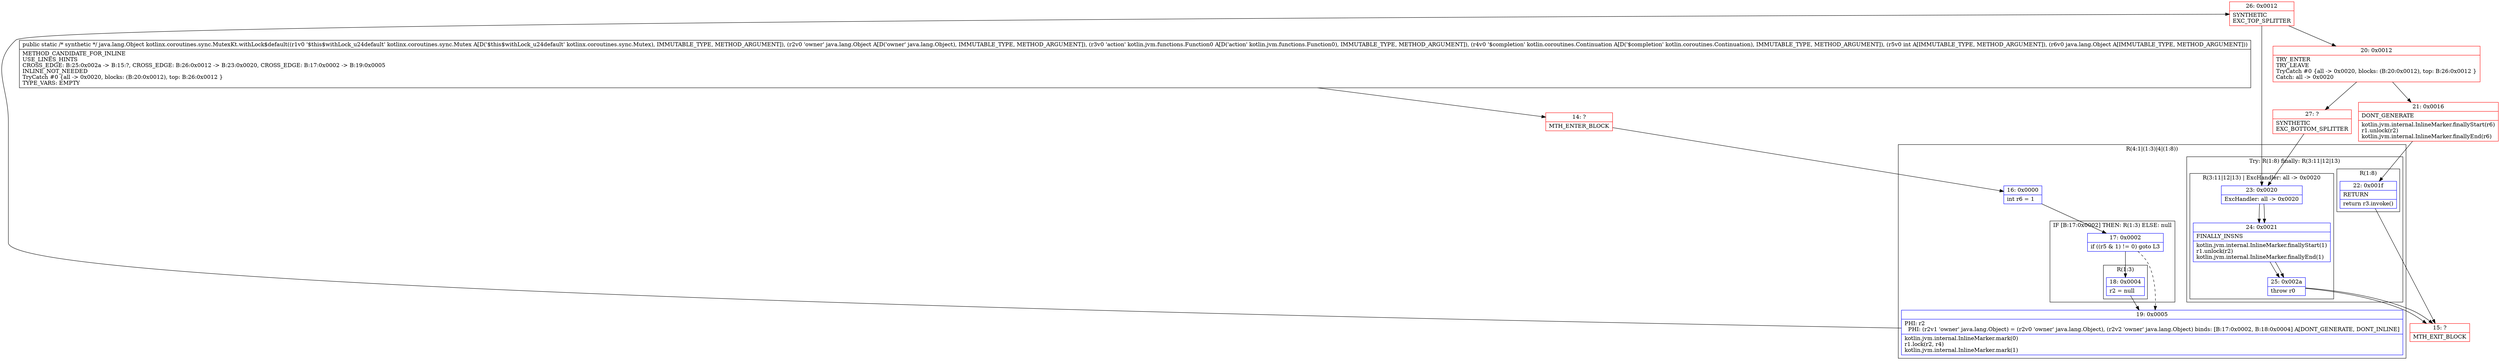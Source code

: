 digraph "CFG forkotlinx.coroutines.sync.MutexKt.withLock$default(Lkotlinx\/coroutines\/sync\/Mutex;Ljava\/lang\/Object;Lkotlin\/jvm\/functions\/Function0;Lkotlin\/coroutines\/Continuation;ILjava\/lang\/Object;)Ljava\/lang\/Object;" {
subgraph cluster_Region_1139443969 {
label = "R(4:1|(1:3)|4|(1:8))";
node [shape=record,color=blue];
Node_16 [shape=record,label="{16\:\ 0x0000|int r6 = 1\l}"];
subgraph cluster_IfRegion_1692823135 {
label = "IF [B:17:0x0002] THEN: R(1:3) ELSE: null";
node [shape=record,color=blue];
Node_17 [shape=record,label="{17\:\ 0x0002|if ((r5 & 1) != 0) goto L3\l}"];
subgraph cluster_Region_1501249844 {
label = "R(1:3)";
node [shape=record,color=blue];
Node_18 [shape=record,label="{18\:\ 0x0004|r2 = null\l}"];
}
}
Node_19 [shape=record,label="{19\:\ 0x0005|PHI: r2 \l  PHI: (r2v1 'owner' java.lang.Object) = (r2v0 'owner' java.lang.Object), (r2v2 'owner' java.lang.Object) binds: [B:17:0x0002, B:18:0x0004] A[DONT_GENERATE, DONT_INLINE]\l|kotlin.jvm.internal.InlineMarker.mark(0)\lr1.lock(r2, r4)\lkotlin.jvm.internal.InlineMarker.mark(1)\l}"];
subgraph cluster_TryCatchRegion_296748281 {
label = "Try: R(1:8) finally: R(3:11|12|13)";
node [shape=record,color=blue];
subgraph cluster_Region_688370947 {
label = "R(1:8)";
node [shape=record,color=blue];
Node_22 [shape=record,label="{22\:\ 0x001f|RETURN\l|return r3.invoke()\l}"];
}
subgraph cluster_Region_2126815978 {
label = "R(3:11|12|13) | ExcHandler: all \-\> 0x0020\l";
node [shape=record,color=blue];
Node_23 [shape=record,label="{23\:\ 0x0020|ExcHandler: all \-\> 0x0020\l}"];
Node_24 [shape=record,label="{24\:\ 0x0021|FINALLY_INSNS\l|kotlin.jvm.internal.InlineMarker.finallyStart(1)\lr1.unlock(r2)\lkotlin.jvm.internal.InlineMarker.finallyEnd(1)\l}"];
Node_25 [shape=record,label="{25\:\ 0x002a|throw r0\l}"];
}
}
}
subgraph cluster_Region_2126815978 {
label = "R(3:11|12|13) | ExcHandler: all \-\> 0x0020\l";
node [shape=record,color=blue];
Node_23 [shape=record,label="{23\:\ 0x0020|ExcHandler: all \-\> 0x0020\l}"];
Node_24 [shape=record,label="{24\:\ 0x0021|FINALLY_INSNS\l|kotlin.jvm.internal.InlineMarker.finallyStart(1)\lr1.unlock(r2)\lkotlin.jvm.internal.InlineMarker.finallyEnd(1)\l}"];
Node_25 [shape=record,label="{25\:\ 0x002a|throw r0\l}"];
}
Node_14 [shape=record,color=red,label="{14\:\ ?|MTH_ENTER_BLOCK\l}"];
Node_26 [shape=record,color=red,label="{26\:\ 0x0012|SYNTHETIC\lEXC_TOP_SPLITTER\l}"];
Node_20 [shape=record,color=red,label="{20\:\ 0x0012|TRY_ENTER\lTRY_LEAVE\lTryCatch #0 \{all \-\> 0x0020, blocks: (B:20:0x0012), top: B:26:0x0012 \}\lCatch: all \-\> 0x0020\l}"];
Node_21 [shape=record,color=red,label="{21\:\ 0x0016|DONT_GENERATE\l|kotlin.jvm.internal.InlineMarker.finallyStart(r6)\lr1.unlock(r2)\lkotlin.jvm.internal.InlineMarker.finallyEnd(r6)\l}"];
Node_15 [shape=record,color=red,label="{15\:\ ?|MTH_EXIT_BLOCK\l}"];
Node_27 [shape=record,color=red,label="{27\:\ ?|SYNTHETIC\lEXC_BOTTOM_SPLITTER\l}"];
MethodNode[shape=record,label="{public static \/* synthetic *\/ java.lang.Object kotlinx.coroutines.sync.MutexKt.withLock$default((r1v0 '$this$withLock_u24default' kotlinx.coroutines.sync.Mutex A[D('$this$withLock_u24default' kotlinx.coroutines.sync.Mutex), IMMUTABLE_TYPE, METHOD_ARGUMENT]), (r2v0 'owner' java.lang.Object A[D('owner' java.lang.Object), IMMUTABLE_TYPE, METHOD_ARGUMENT]), (r3v0 'action' kotlin.jvm.functions.Function0 A[D('action' kotlin.jvm.functions.Function0), IMMUTABLE_TYPE, METHOD_ARGUMENT]), (r4v0 '$completion' kotlin.coroutines.Continuation A[D('$completion' kotlin.coroutines.Continuation), IMMUTABLE_TYPE, METHOD_ARGUMENT]), (r5v0 int A[IMMUTABLE_TYPE, METHOD_ARGUMENT]), (r6v0 java.lang.Object A[IMMUTABLE_TYPE, METHOD_ARGUMENT]))  | METHOD_CANDIDATE_FOR_INLINE\lUSE_LINES_HINTS\lCROSS_EDGE: B:25:0x002a \-\> B:15:?, CROSS_EDGE: B:26:0x0012 \-\> B:23:0x0020, CROSS_EDGE: B:17:0x0002 \-\> B:19:0x0005\lINLINE_NOT_NEEDED\lTryCatch #0 \{all \-\> 0x0020, blocks: (B:20:0x0012), top: B:26:0x0012 \}\lTYPE_VARS: EMPTY\l}"];
MethodNode -> Node_14;Node_16 -> Node_17;
Node_17 -> Node_18;
Node_17 -> Node_19[style=dashed];
Node_18 -> Node_19;
Node_19 -> Node_26;
Node_22 -> Node_15;
Node_23 -> Node_24;
Node_24 -> Node_25;
Node_25 -> Node_15;
Node_23 -> Node_24;
Node_24 -> Node_25;
Node_25 -> Node_15;
Node_14 -> Node_16;
Node_26 -> Node_20;
Node_26 -> Node_23;
Node_20 -> Node_21;
Node_20 -> Node_27;
Node_21 -> Node_22;
Node_27 -> Node_23;
}

